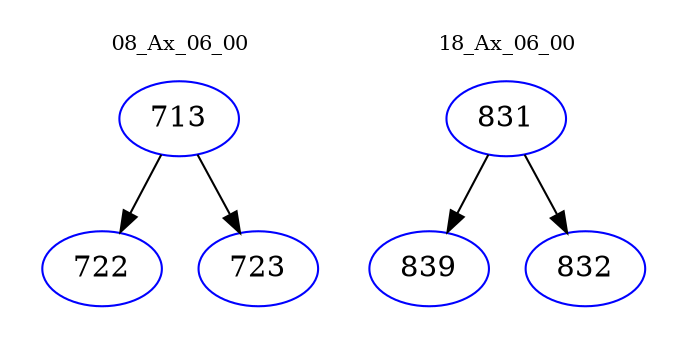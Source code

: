 digraph{
subgraph cluster_0 {
color = white
label = "08_Ax_06_00";
fontsize=10;
T0_713 [label="713", color="blue"]
T0_713 -> T0_722 [color="black"]
T0_722 [label="722", color="blue"]
T0_713 -> T0_723 [color="black"]
T0_723 [label="723", color="blue"]
}
subgraph cluster_1 {
color = white
label = "18_Ax_06_00";
fontsize=10;
T1_831 [label="831", color="blue"]
T1_831 -> T1_839 [color="black"]
T1_839 [label="839", color="blue"]
T1_831 -> T1_832 [color="black"]
T1_832 [label="832", color="blue"]
}
}
